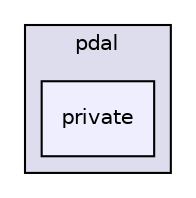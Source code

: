 digraph "pdal/pdal/private" {
  compound=true
  node [ fontsize="10", fontname="Helvetica"];
  edge [ labelfontsize="10", labelfontname="Helvetica"];
  subgraph clusterdir_37e2adedb6e706efcbfadb5213756005 {
    graph [ bgcolor="#ddddee", pencolor="black", label="pdal" fontname="Helvetica", fontsize="10", URL="dir_37e2adedb6e706efcbfadb5213756005.html"]
  dir_eae4d06bdba99d077fc92ba9f0c79b5f [shape=box, label="private", style="filled", fillcolor="#eeeeff", pencolor="black", URL="dir_eae4d06bdba99d077fc92ba9f0c79b5f.html"];
  }
}
